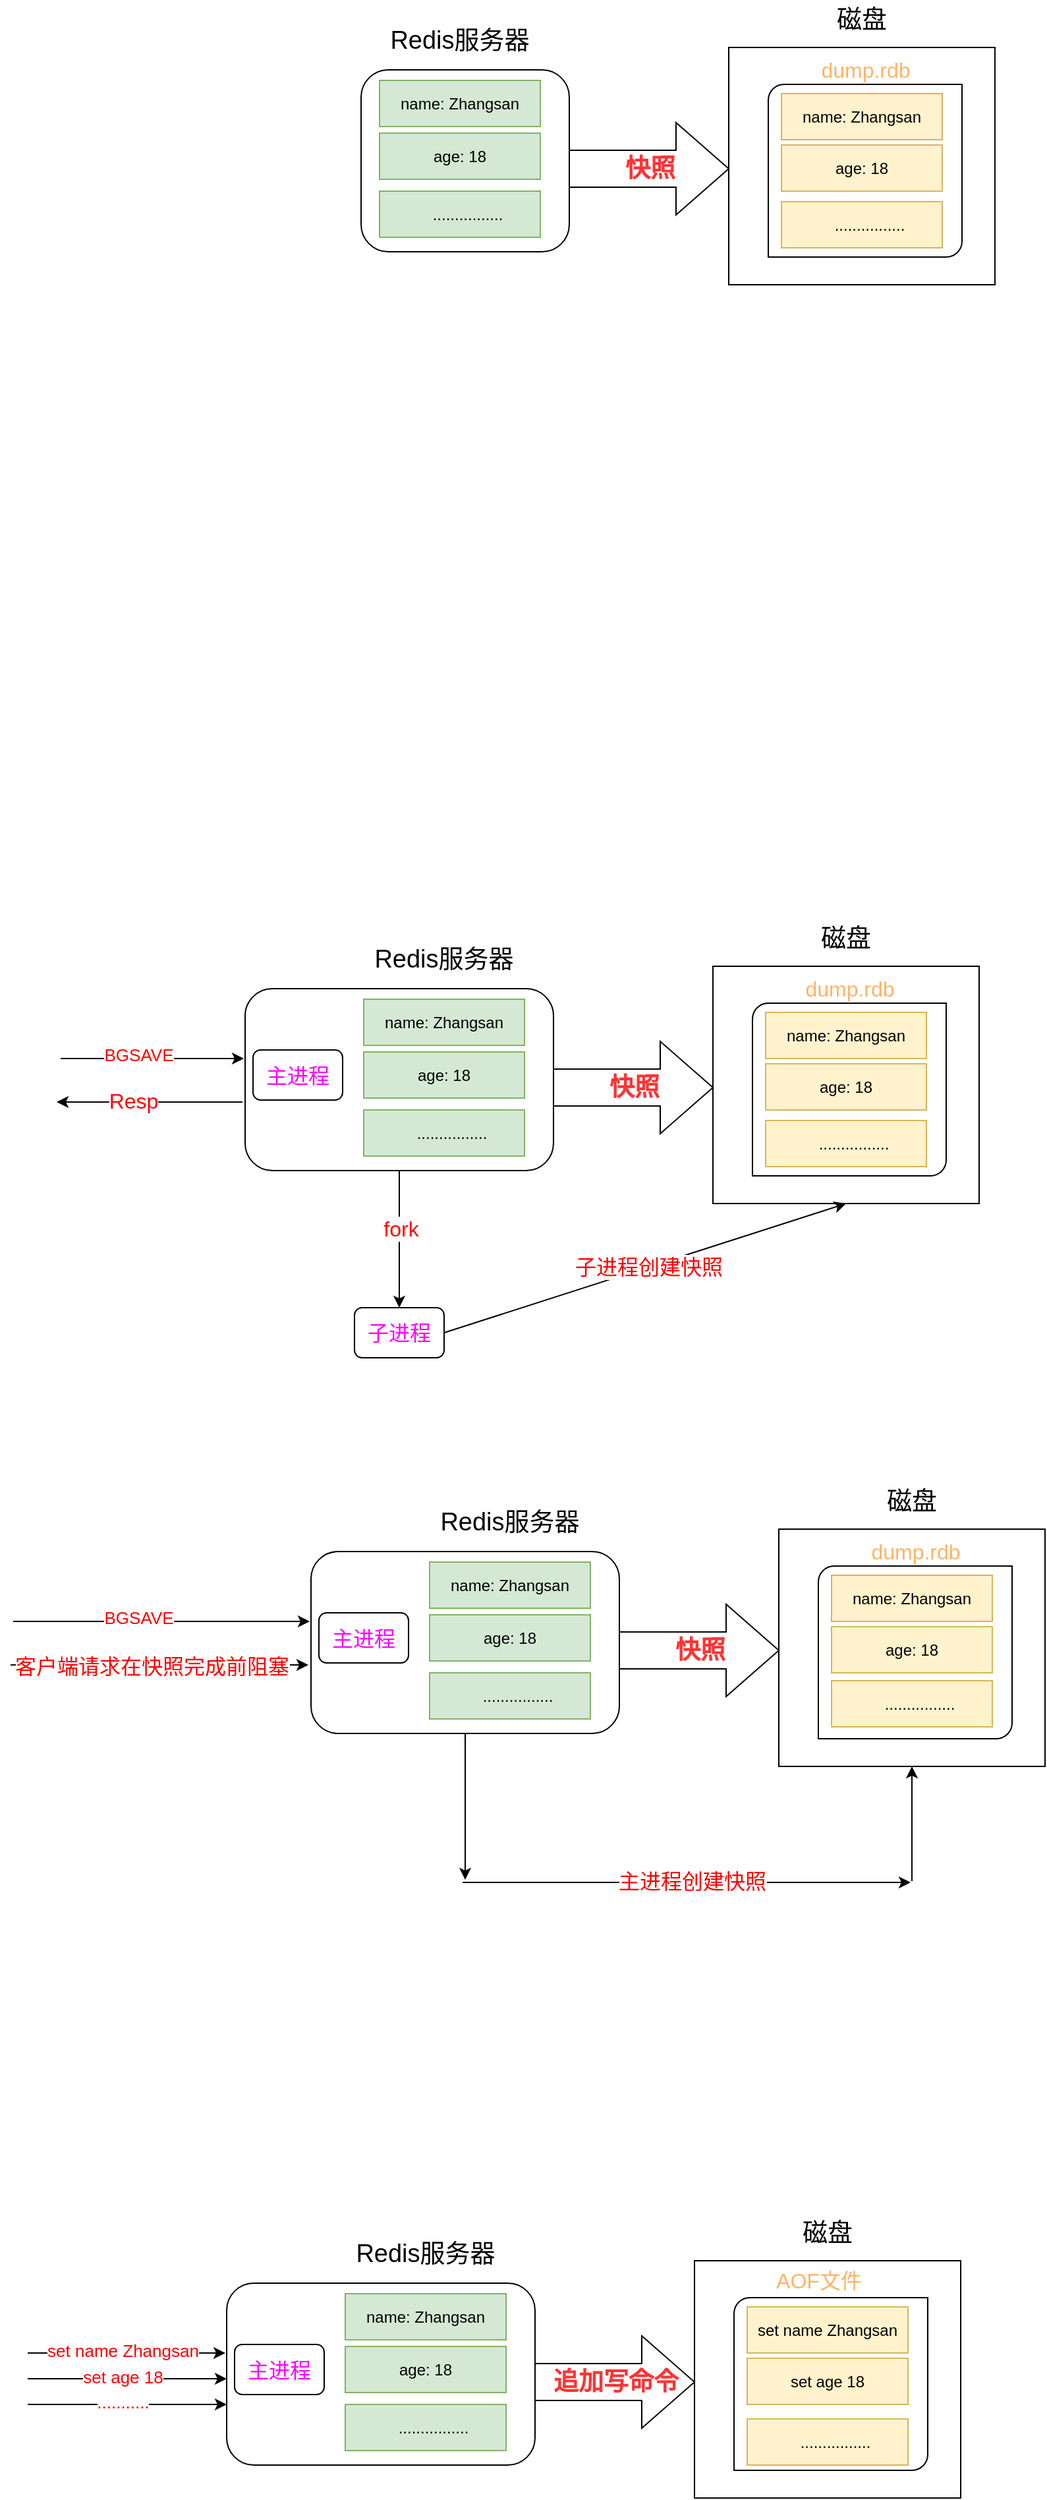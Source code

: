 <mxfile version="16.1.2" type="device"><diagram id="QVAvOWf1NSZhtGDyjGjz" name="第 1 页"><mxGraphModel dx="1010" dy="1840" grid="0" gridSize="10" guides="1" tooltips="1" connect="1" arrows="1" fold="1" page="1" pageScale="1" pageWidth="827" pageHeight="1169" math="0" shadow="0"><root><mxCell id="0"/><mxCell id="1" parent="0"/><mxCell id="Eq6D6_GiaWUsclEswYUv-1" value="" style="rounded=1;whiteSpace=wrap;html=1;" vertex="1" parent="1"><mxGeometry x="185" y="293" width="234" height="138" as="geometry"/></mxCell><mxCell id="Eq6D6_GiaWUsclEswYUv-2" value="name: Zhangsan" style="rounded=0;whiteSpace=wrap;html=1;fillColor=#d5e8d4;strokeColor=#82b366;" vertex="1" parent="1"><mxGeometry x="275" y="301" width="122" height="35" as="geometry"/></mxCell><mxCell id="Eq6D6_GiaWUsclEswYUv-3" value="age: 18" style="rounded=0;whiteSpace=wrap;html=1;fillColor=#d5e8d4;strokeColor=#82b366;" vertex="1" parent="1"><mxGeometry x="275" y="341" width="122" height="35" as="geometry"/></mxCell><mxCell id="Eq6D6_GiaWUsclEswYUv-4" value="　................" style="rounded=0;whiteSpace=wrap;html=1;fillColor=#d5e8d4;strokeColor=#82b366;align=center;" vertex="1" parent="1"><mxGeometry x="275" y="385" width="122" height="35" as="geometry"/></mxCell><mxCell id="Eq6D6_GiaWUsclEswYUv-5" value="" style="rounded=0;whiteSpace=wrap;html=1;" vertex="1" parent="1"><mxGeometry x="540" y="276" width="202" height="180" as="geometry"/></mxCell><mxCell id="Eq6D6_GiaWUsclEswYUv-8" value="" style="verticalLabelPosition=bottom;verticalAlign=top;html=1;shape=mxgraph.basic.diag_round_rect;dx=6;" vertex="1" parent="1"><mxGeometry x="570" y="304" width="147" height="131" as="geometry"/></mxCell><mxCell id="Eq6D6_GiaWUsclEswYUv-9" value="name: Zhangsan" style="rounded=0;whiteSpace=wrap;html=1;fillColor=#fff2cc;strokeColor=#d6b656;" vertex="1" parent="1"><mxGeometry x="580" y="311" width="122" height="35" as="geometry"/></mxCell><mxCell id="Eq6D6_GiaWUsclEswYUv-10" value="age: 18" style="rounded=0;whiteSpace=wrap;html=1;fillColor=#fff2cc;strokeColor=#d6b656;" vertex="1" parent="1"><mxGeometry x="580" y="350" width="122" height="35" as="geometry"/></mxCell><mxCell id="Eq6D6_GiaWUsclEswYUv-12" value="&lt;font color=&quot;#ff3333&quot; size=&quot;1&quot;&gt;&lt;b style=&quot;font-size: 19px&quot;&gt;快照&lt;/b&gt;&lt;/font&gt;" style="html=1;shadow=0;dashed=0;align=center;verticalAlign=middle;shape=mxgraph.arrows2.arrow;dy=0.6;dx=40;notch=0;" vertex="1" parent="1"><mxGeometry x="419" y="333" width="121" height="70" as="geometry"/></mxCell><mxCell id="Eq6D6_GiaWUsclEswYUv-13" value="Redis服务器" style="text;html=1;strokeColor=none;fillColor=none;align=center;verticalAlign=middle;whiteSpace=wrap;rounded=0;fontSize=19;fontColor=#000000;" vertex="1" parent="1"><mxGeometry x="279" y="256" width="114" height="30" as="geometry"/></mxCell><mxCell id="Eq6D6_GiaWUsclEswYUv-15" value="磁盘" style="text;html=1;strokeColor=none;fillColor=none;align=center;verticalAlign=middle;whiteSpace=wrap;rounded=0;fontSize=19;fontColor=#000000;" vertex="1" parent="1"><mxGeometry x="584" y="240" width="114" height="30" as="geometry"/></mxCell><mxCell id="Eq6D6_GiaWUsclEswYUv-17" value="dump.rdb" style="text;html=1;strokeColor=none;fillColor=none;align=center;verticalAlign=middle;whiteSpace=wrap;rounded=0;fontSize=16;fontColor=#FFB366;" vertex="1" parent="1"><mxGeometry x="613.5" y="278" width="60" height="30" as="geometry"/></mxCell><mxCell id="Eq6D6_GiaWUsclEswYUv-18" value="主进程" style="rounded=1;whiteSpace=wrap;html=1;fontSize=16;fontColor=#FF00FF;" vertex="1" parent="1"><mxGeometry x="191" y="339.5" width="68" height="38" as="geometry"/></mxCell><mxCell id="Eq6D6_GiaWUsclEswYUv-19" value="" style="endArrow=classic;html=1;rounded=0;fontSize=16;fontColor=#FFB366;" edge="1" parent="1"><mxGeometry width="50" height="50" relative="1" as="geometry"><mxPoint x="45" y="346" as="sourcePoint"/><mxPoint x="184" y="346" as="targetPoint"/></mxGeometry></mxCell><mxCell id="Eq6D6_GiaWUsclEswYUv-21" value="BGSAVE" style="edgeLabel;html=1;align=center;verticalAlign=middle;resizable=0;points=[];fontSize=13;fontColor=#FF0000;" vertex="1" connectable="0" parent="Eq6D6_GiaWUsclEswYUv-19"><mxGeometry x="-0.154" y="3" relative="1" as="geometry"><mxPoint as="offset"/></mxGeometry></mxCell><mxCell id="Eq6D6_GiaWUsclEswYUv-20" value="" style="endArrow=classic;html=1;rounded=0;fontSize=16;fontColor=#FFB366;" edge="1" parent="1"><mxGeometry width="50" height="50" relative="1" as="geometry"><mxPoint x="183" y="379" as="sourcePoint"/><mxPoint x="42" y="379" as="targetPoint"/></mxGeometry></mxCell><mxCell id="Eq6D6_GiaWUsclEswYUv-22" value="&lt;font style=&quot;font-size: 16px&quot;&gt;Resp&lt;/font&gt;" style="edgeLabel;html=1;align=center;verticalAlign=middle;resizable=0;points=[];fontSize=13;fontColor=#FF0000;" vertex="1" connectable="0" parent="Eq6D6_GiaWUsclEswYUv-20"><mxGeometry x="0.177" y="-1" relative="1" as="geometry"><mxPoint as="offset"/></mxGeometry></mxCell><mxCell id="Eq6D6_GiaWUsclEswYUv-24" value="子进程" style="rounded=1;whiteSpace=wrap;html=1;fontSize=16;fontColor=#FF00FF;" vertex="1" parent="1"><mxGeometry x="268" y="535" width="68" height="38" as="geometry"/></mxCell><mxCell id="Eq6D6_GiaWUsclEswYUv-25" value="" style="endArrow=classic;html=1;rounded=0;fontSize=13;fontColor=#FF00FF;entryX=0.5;entryY=0;entryDx=0;entryDy=0;exitX=0.5;exitY=1;exitDx=0;exitDy=0;" edge="1" parent="1" source="Eq6D6_GiaWUsclEswYUv-1" target="Eq6D6_GiaWUsclEswYUv-24"><mxGeometry width="50" height="50" relative="1" as="geometry"><mxPoint x="273" y="496" as="sourcePoint"/><mxPoint x="323" y="446" as="targetPoint"/></mxGeometry></mxCell><mxCell id="Eq6D6_GiaWUsclEswYUv-26" value="fork" style="edgeLabel;html=1;align=center;verticalAlign=middle;resizable=0;points=[];fontSize=16;fontColor=#FF0000;" vertex="1" connectable="0" parent="Eq6D6_GiaWUsclEswYUv-25"><mxGeometry x="-0.154" y="1" relative="1" as="geometry"><mxPoint as="offset"/></mxGeometry></mxCell><mxCell id="Eq6D6_GiaWUsclEswYUv-33" value="" style="endArrow=classic;html=1;rounded=0;fontSize=16;fontColor=#FF0000;exitX=1;exitY=0.5;exitDx=0;exitDy=0;entryX=0.5;entryY=1;entryDx=0;entryDy=0;" edge="1" parent="1" source="Eq6D6_GiaWUsclEswYUv-24" target="Eq6D6_GiaWUsclEswYUv-5"><mxGeometry width="50" height="50" relative="1" as="geometry"><mxPoint x="378" y="585" as="sourcePoint"/><mxPoint x="649" y="457" as="targetPoint"/></mxGeometry></mxCell><mxCell id="Eq6D6_GiaWUsclEswYUv-34" value="子进程创建快照" style="edgeLabel;html=1;align=center;verticalAlign=middle;resizable=0;points=[];fontSize=16;fontColor=#FF0000;" vertex="1" connectable="0" parent="Eq6D6_GiaWUsclEswYUv-33"><mxGeometry x="0.013" y="1" relative="1" as="geometry"><mxPoint as="offset"/></mxGeometry></mxCell><mxCell id="Eq6D6_GiaWUsclEswYUv-35" value="" style="rounded=1;whiteSpace=wrap;html=1;" vertex="1" parent="1"><mxGeometry x="235" y="720" width="234" height="138" as="geometry"/></mxCell><mxCell id="Eq6D6_GiaWUsclEswYUv-36" value="name: Zhangsan" style="rounded=0;whiteSpace=wrap;html=1;fillColor=#d5e8d4;strokeColor=#82b366;" vertex="1" parent="1"><mxGeometry x="325" y="728" width="122" height="35" as="geometry"/></mxCell><mxCell id="Eq6D6_GiaWUsclEswYUv-37" value="age: 18" style="rounded=0;whiteSpace=wrap;html=1;fillColor=#d5e8d4;strokeColor=#82b366;" vertex="1" parent="1"><mxGeometry x="325" y="768" width="122" height="35" as="geometry"/></mxCell><mxCell id="Eq6D6_GiaWUsclEswYUv-39" value="" style="rounded=0;whiteSpace=wrap;html=1;" vertex="1" parent="1"><mxGeometry x="590" y="703" width="202" height="180" as="geometry"/></mxCell><mxCell id="Eq6D6_GiaWUsclEswYUv-40" value="" style="verticalLabelPosition=bottom;verticalAlign=top;html=1;shape=mxgraph.basic.diag_round_rect;dx=6;" vertex="1" parent="1"><mxGeometry x="620" y="731" width="147" height="131" as="geometry"/></mxCell><mxCell id="Eq6D6_GiaWUsclEswYUv-41" value="name: Zhangsan" style="rounded=0;whiteSpace=wrap;html=1;fillColor=#fff2cc;strokeColor=#d6b656;" vertex="1" parent="1"><mxGeometry x="630" y="738" width="122" height="35" as="geometry"/></mxCell><mxCell id="Eq6D6_GiaWUsclEswYUv-42" value="age: 18" style="rounded=0;whiteSpace=wrap;html=1;fillColor=#fff2cc;strokeColor=#d6b656;" vertex="1" parent="1"><mxGeometry x="630" y="777" width="122" height="35" as="geometry"/></mxCell><mxCell id="Eq6D6_GiaWUsclEswYUv-44" value="&lt;font color=&quot;#ff3333&quot; size=&quot;1&quot;&gt;&lt;b style=&quot;font-size: 19px&quot;&gt;快照&lt;/b&gt;&lt;/font&gt;" style="html=1;shadow=0;dashed=0;align=center;verticalAlign=middle;shape=mxgraph.arrows2.arrow;dy=0.6;dx=40;notch=0;" vertex="1" parent="1"><mxGeometry x="469" y="760" width="121" height="70" as="geometry"/></mxCell><mxCell id="Eq6D6_GiaWUsclEswYUv-45" value="Redis服务器" style="text;html=1;strokeColor=none;fillColor=none;align=center;verticalAlign=middle;whiteSpace=wrap;rounded=0;fontSize=19;fontColor=#000000;" vertex="1" parent="1"><mxGeometry x="329" y="683" width="114" height="30" as="geometry"/></mxCell><mxCell id="Eq6D6_GiaWUsclEswYUv-46" value="磁盘" style="text;html=1;strokeColor=none;fillColor=none;align=center;verticalAlign=middle;whiteSpace=wrap;rounded=0;fontSize=19;fontColor=#000000;" vertex="1" parent="1"><mxGeometry x="634" y="667" width="114" height="30" as="geometry"/></mxCell><mxCell id="Eq6D6_GiaWUsclEswYUv-47" value="dump.rdb" style="text;html=1;strokeColor=none;fillColor=none;align=center;verticalAlign=middle;whiteSpace=wrap;rounded=0;fontSize=16;fontColor=#FFB366;" vertex="1" parent="1"><mxGeometry x="663.5" y="705" width="60" height="30" as="geometry"/></mxCell><mxCell id="Eq6D6_GiaWUsclEswYUv-48" value="主进程" style="rounded=1;whiteSpace=wrap;html=1;fontSize=16;fontColor=#FF00FF;" vertex="1" parent="1"><mxGeometry x="241" y="766.5" width="68" height="38" as="geometry"/></mxCell><mxCell id="Eq6D6_GiaWUsclEswYUv-49" value="" style="endArrow=classic;html=1;rounded=0;fontSize=16;fontColor=#FFB366;" edge="1" parent="1"><mxGeometry width="50" height="50" relative="1" as="geometry"><mxPoint x="9" y="773" as="sourcePoint"/><mxPoint x="234" y="773" as="targetPoint"/></mxGeometry></mxCell><mxCell id="Eq6D6_GiaWUsclEswYUv-50" value="BGSAVE" style="edgeLabel;html=1;align=center;verticalAlign=middle;resizable=0;points=[];fontSize=13;fontColor=#FF0000;" vertex="1" connectable="0" parent="Eq6D6_GiaWUsclEswYUv-49"><mxGeometry x="-0.154" y="3" relative="1" as="geometry"><mxPoint as="offset"/></mxGeometry></mxCell><mxCell id="Eq6D6_GiaWUsclEswYUv-51" value="" style="endArrow=classic;html=1;rounded=0;fontSize=16;fontColor=#FFB366;" edge="1" parent="1"><mxGeometry width="50" height="50" relative="1" as="geometry"><mxPoint x="7" y="806" as="sourcePoint"/><mxPoint x="233" y="806" as="targetPoint"/></mxGeometry></mxCell><mxCell id="Eq6D6_GiaWUsclEswYUv-52" value="&lt;font style=&quot;font-size: 16px&quot;&gt;客户端请求在快照完成前阻塞&lt;/font&gt;" style="edgeLabel;html=1;align=center;verticalAlign=middle;resizable=0;points=[];fontSize=13;fontColor=#FF0000;" vertex="1" connectable="0" parent="Eq6D6_GiaWUsclEswYUv-51"><mxGeometry x="0.177" y="-1" relative="1" as="geometry"><mxPoint x="-26" as="offset"/></mxGeometry></mxCell><mxCell id="Eq6D6_GiaWUsclEswYUv-56" value="" style="endArrow=classic;html=1;rounded=0;fontSize=16;fontColor=#FF0000;" edge="1" parent="1"><mxGeometry width="50" height="50" relative="1" as="geometry"><mxPoint x="350" y="971" as="sourcePoint"/><mxPoint x="690" y="971" as="targetPoint"/></mxGeometry></mxCell><mxCell id="Eq6D6_GiaWUsclEswYUv-57" value="主进程创建快照" style="edgeLabel;html=1;align=center;verticalAlign=middle;resizable=0;points=[];fontSize=16;fontColor=#FF0000;" vertex="1" connectable="0" parent="Eq6D6_GiaWUsclEswYUv-56"><mxGeometry x="0.013" y="1" relative="1" as="geometry"><mxPoint x="2" as="offset"/></mxGeometry></mxCell><mxCell id="Eq6D6_GiaWUsclEswYUv-58" value="" style="endArrow=classic;html=1;rounded=0;fontSize=16;fontColor=#FF0000;exitX=0.5;exitY=1;exitDx=0;exitDy=0;" edge="1" parent="1" source="Eq6D6_GiaWUsclEswYUv-35"><mxGeometry width="50" height="50" relative="1" as="geometry"><mxPoint x="523" y="755" as="sourcePoint"/><mxPoint x="352" y="969" as="targetPoint"/></mxGeometry></mxCell><mxCell id="Eq6D6_GiaWUsclEswYUv-59" value="" style="endArrow=classic;html=1;rounded=0;fontSize=16;fontColor=#FF0000;" edge="1" parent="1" target="Eq6D6_GiaWUsclEswYUv-39"><mxGeometry width="50" height="50" relative="1" as="geometry"><mxPoint x="691" y="970" as="sourcePoint"/><mxPoint x="750" y="920" as="targetPoint"/></mxGeometry></mxCell><mxCell id="Eq6D6_GiaWUsclEswYUv-62" value="" style="rounded=1;whiteSpace=wrap;html=1;" vertex="1" parent="1"><mxGeometry x="171" y="1275" width="234" height="138" as="geometry"/></mxCell><mxCell id="Eq6D6_GiaWUsclEswYUv-63" value="name: Zhangsan" style="rounded=0;whiteSpace=wrap;html=1;fillColor=#d5e8d4;strokeColor=#82b366;" vertex="1" parent="1"><mxGeometry x="261" y="1283" width="122" height="35" as="geometry"/></mxCell><mxCell id="Eq6D6_GiaWUsclEswYUv-64" value="age: 18" style="rounded=0;whiteSpace=wrap;html=1;fillColor=#d5e8d4;strokeColor=#82b366;" vertex="1" parent="1"><mxGeometry x="261" y="1323" width="122" height="35" as="geometry"/></mxCell><mxCell id="Eq6D6_GiaWUsclEswYUv-66" value="" style="rounded=0;whiteSpace=wrap;html=1;" vertex="1" parent="1"><mxGeometry x="526" y="1258" width="202" height="180" as="geometry"/></mxCell><mxCell id="Eq6D6_GiaWUsclEswYUv-67" value="" style="verticalLabelPosition=bottom;verticalAlign=top;html=1;shape=mxgraph.basic.diag_round_rect;dx=6;" vertex="1" parent="1"><mxGeometry x="556" y="1286" width="147" height="131" as="geometry"/></mxCell><mxCell id="Eq6D6_GiaWUsclEswYUv-68" value="set name Zhangsan" style="rounded=0;whiteSpace=wrap;html=1;fillColor=#fff2cc;strokeColor=#d6b656;" vertex="1" parent="1"><mxGeometry x="566" y="1293" width="122" height="35" as="geometry"/></mxCell><mxCell id="Eq6D6_GiaWUsclEswYUv-69" value="set age 18" style="rounded=0;whiteSpace=wrap;html=1;fillColor=#fff2cc;strokeColor=#d6b656;" vertex="1" parent="1"><mxGeometry x="566" y="1332" width="122" height="35" as="geometry"/></mxCell><mxCell id="Eq6D6_GiaWUsclEswYUv-71" value="&lt;font color=&quot;#ff3333&quot;&gt;&lt;span style=&quot;font-size: 19px&quot;&gt;&lt;b&gt;追加写命令&lt;/b&gt;&lt;/span&gt;&lt;/font&gt;" style="html=1;shadow=0;dashed=0;align=center;verticalAlign=middle;shape=mxgraph.arrows2.arrow;dy=0.6;dx=40;notch=0;" vertex="1" parent="1"><mxGeometry x="405" y="1315" width="121" height="70" as="geometry"/></mxCell><mxCell id="Eq6D6_GiaWUsclEswYUv-72" value="Redis服务器" style="text;html=1;strokeColor=none;fillColor=none;align=center;verticalAlign=middle;whiteSpace=wrap;rounded=0;fontSize=19;fontColor=#000000;" vertex="1" parent="1"><mxGeometry x="265" y="1238" width="114" height="30" as="geometry"/></mxCell><mxCell id="Eq6D6_GiaWUsclEswYUv-73" value="磁盘" style="text;html=1;strokeColor=none;fillColor=none;align=center;verticalAlign=middle;whiteSpace=wrap;rounded=0;fontSize=19;fontColor=#000000;" vertex="1" parent="1"><mxGeometry x="570" y="1222" width="114" height="30" as="geometry"/></mxCell><mxCell id="Eq6D6_GiaWUsclEswYUv-74" value="AOF文件" style="text;html=1;strokeColor=none;fillColor=none;align=center;verticalAlign=middle;whiteSpace=wrap;rounded=0;fontSize=16;fontColor=#FFB366;" vertex="1" parent="1"><mxGeometry x="584" y="1258" width="72.5" height="30" as="geometry"/></mxCell><mxCell id="Eq6D6_GiaWUsclEswYUv-75" value="主进程" style="rounded=1;whiteSpace=wrap;html=1;fontSize=16;fontColor=#FF00FF;" vertex="1" parent="1"><mxGeometry x="177" y="1321.5" width="68" height="38" as="geometry"/></mxCell><mxCell id="Eq6D6_GiaWUsclEswYUv-76" value="" style="endArrow=classic;html=1;rounded=0;fontSize=16;fontColor=#FFB366;" edge="1" parent="1"><mxGeometry width="50" height="50" relative="1" as="geometry"><mxPoint x="20" y="1328" as="sourcePoint"/><mxPoint x="170" y="1328" as="targetPoint"/></mxGeometry></mxCell><mxCell id="Eq6D6_GiaWUsclEswYUv-77" value="set name Zhangsan" style="edgeLabel;html=1;align=center;verticalAlign=middle;resizable=0;points=[];fontSize=13;fontColor=#FF0000;" vertex="1" connectable="0" parent="Eq6D6_GiaWUsclEswYUv-76"><mxGeometry x="-0.154" y="3" relative="1" as="geometry"><mxPoint x="8" y="1" as="offset"/></mxGeometry></mxCell><mxCell id="Eq6D6_GiaWUsclEswYUv-86" value="　................" style="rounded=0;whiteSpace=wrap;html=1;fillColor=#fff2cc;strokeColor=#d6b656;align=center;" vertex="1" parent="1"><mxGeometry x="580" y="393" width="122" height="35" as="geometry"/></mxCell><mxCell id="Eq6D6_GiaWUsclEswYUv-87" value="　................" style="rounded=0;whiteSpace=wrap;html=1;fillColor=#d5e8d4;strokeColor=#82b366;align=center;" vertex="1" parent="1"><mxGeometry x="325" y="812" width="122" height="35" as="geometry"/></mxCell><mxCell id="Eq6D6_GiaWUsclEswYUv-88" value="　................" style="rounded=0;whiteSpace=wrap;html=1;fillColor=#fff2cc;strokeColor=#d6b656;align=center;" vertex="1" parent="1"><mxGeometry x="630" y="818" width="122" height="35" as="geometry"/></mxCell><mxCell id="Eq6D6_GiaWUsclEswYUv-90" value="" style="rounded=1;whiteSpace=wrap;html=1;" vertex="1" parent="1"><mxGeometry x="273" y="-404" width="158" height="138" as="geometry"/></mxCell><mxCell id="Eq6D6_GiaWUsclEswYUv-91" value="name: Zhangsan" style="rounded=0;whiteSpace=wrap;html=1;fillColor=#d5e8d4;strokeColor=#82b366;" vertex="1" parent="1"><mxGeometry x="287" y="-396" width="122" height="35" as="geometry"/></mxCell><mxCell id="Eq6D6_GiaWUsclEswYUv-92" value="age: 18" style="rounded=0;whiteSpace=wrap;html=1;fillColor=#d5e8d4;strokeColor=#82b366;" vertex="1" parent="1"><mxGeometry x="287" y="-356" width="122" height="35" as="geometry"/></mxCell><mxCell id="Eq6D6_GiaWUsclEswYUv-93" value="　................" style="rounded=0;whiteSpace=wrap;html=1;fillColor=#d5e8d4;strokeColor=#82b366;align=center;" vertex="1" parent="1"><mxGeometry x="287" y="-312" width="122" height="35" as="geometry"/></mxCell><mxCell id="Eq6D6_GiaWUsclEswYUv-94" value="" style="rounded=0;whiteSpace=wrap;html=1;" vertex="1" parent="1"><mxGeometry x="552" y="-421" width="202" height="180" as="geometry"/></mxCell><mxCell id="Eq6D6_GiaWUsclEswYUv-95" value="" style="verticalLabelPosition=bottom;verticalAlign=top;html=1;shape=mxgraph.basic.diag_round_rect;dx=6;" vertex="1" parent="1"><mxGeometry x="582" y="-393" width="147" height="131" as="geometry"/></mxCell><mxCell id="Eq6D6_GiaWUsclEswYUv-96" value="name: Zhangsan" style="rounded=0;whiteSpace=wrap;html=1;fillColor=#fff2cc;strokeColor=#d6b656;" vertex="1" parent="1"><mxGeometry x="592" y="-386" width="122" height="35" as="geometry"/></mxCell><mxCell id="Eq6D6_GiaWUsclEswYUv-97" value="age: 18" style="rounded=0;whiteSpace=wrap;html=1;fillColor=#fff2cc;strokeColor=#d6b656;" vertex="1" parent="1"><mxGeometry x="592" y="-347" width="122" height="35" as="geometry"/></mxCell><mxCell id="Eq6D6_GiaWUsclEswYUv-98" value="&lt;font color=&quot;#ff3333&quot; size=&quot;1&quot;&gt;&lt;b style=&quot;font-size: 19px&quot;&gt;快照&lt;/b&gt;&lt;/font&gt;" style="html=1;shadow=0;dashed=0;align=center;verticalAlign=middle;shape=mxgraph.arrows2.arrow;dy=0.6;dx=40;notch=0;" vertex="1" parent="1"><mxGeometry x="431" y="-364" width="121" height="70" as="geometry"/></mxCell><mxCell id="Eq6D6_GiaWUsclEswYUv-99" value="Redis服务器" style="text;html=1;strokeColor=none;fillColor=none;align=center;verticalAlign=middle;whiteSpace=wrap;rounded=0;fontSize=19;fontColor=#000000;" vertex="1" parent="1"><mxGeometry x="291" y="-441" width="114" height="30" as="geometry"/></mxCell><mxCell id="Eq6D6_GiaWUsclEswYUv-100" value="磁盘" style="text;html=1;strokeColor=none;fillColor=none;align=center;verticalAlign=middle;whiteSpace=wrap;rounded=0;fontSize=19;fontColor=#000000;" vertex="1" parent="1"><mxGeometry x="596" y="-457" width="114" height="30" as="geometry"/></mxCell><mxCell id="Eq6D6_GiaWUsclEswYUv-101" value="dump.rdb" style="text;html=1;strokeColor=none;fillColor=none;align=center;verticalAlign=middle;whiteSpace=wrap;rounded=0;fontSize=16;fontColor=#FFB366;" vertex="1" parent="1"><mxGeometry x="625.5" y="-419" width="60" height="30" as="geometry"/></mxCell><mxCell id="Eq6D6_GiaWUsclEswYUv-112" value="　................" style="rounded=0;whiteSpace=wrap;html=1;fillColor=#fff2cc;strokeColor=#d6b656;align=center;" vertex="1" parent="1"><mxGeometry x="592" y="-304" width="122" height="35" as="geometry"/></mxCell><mxCell id="Eq6D6_GiaWUsclEswYUv-114" value="　................" style="rounded=0;whiteSpace=wrap;html=1;fillColor=#d5e8d4;strokeColor=#82b366;align=center;" vertex="1" parent="1"><mxGeometry x="261" y="1367" width="122" height="35" as="geometry"/></mxCell><mxCell id="Eq6D6_GiaWUsclEswYUv-115" value="　................" style="rounded=0;whiteSpace=wrap;html=1;fillColor=#fff2cc;strokeColor=#d6b656;align=center;" vertex="1" parent="1"><mxGeometry x="566" y="1378" width="122" height="35" as="geometry"/></mxCell><mxCell id="Eq6D6_GiaWUsclEswYUv-116" value="" style="endArrow=classic;html=1;rounded=0;fontSize=16;fontColor=#FFB366;" edge="1" parent="1"><mxGeometry width="50" height="50" relative="1" as="geometry"><mxPoint x="20" y="1347.5" as="sourcePoint"/><mxPoint x="171" y="1347.5" as="targetPoint"/></mxGeometry></mxCell><mxCell id="Eq6D6_GiaWUsclEswYUv-117" value="set age 18" style="edgeLabel;html=1;align=center;verticalAlign=middle;resizable=0;points=[];fontSize=13;fontColor=#FF0000;" vertex="1" connectable="0" parent="Eq6D6_GiaWUsclEswYUv-116"><mxGeometry x="-0.154" y="3" relative="1" as="geometry"><mxPoint x="8" y="1" as="offset"/></mxGeometry></mxCell><mxCell id="Eq6D6_GiaWUsclEswYUv-118" value="" style="endArrow=classic;html=1;rounded=0;fontSize=16;fontColor=#FFB366;" edge="1" parent="1"><mxGeometry width="50" height="50" relative="1" as="geometry"><mxPoint x="20" y="1367" as="sourcePoint"/><mxPoint x="171" y="1367" as="targetPoint"/></mxGeometry></mxCell><mxCell id="Eq6D6_GiaWUsclEswYUv-119" value="..........." style="edgeLabel;html=1;align=center;verticalAlign=middle;resizable=0;points=[];fontSize=13;fontColor=#FF0000;" vertex="1" connectable="0" parent="Eq6D6_GiaWUsclEswYUv-118"><mxGeometry x="-0.154" y="3" relative="1" as="geometry"><mxPoint x="8" y="1" as="offset"/></mxGeometry></mxCell></root></mxGraphModel></diagram></mxfile>
